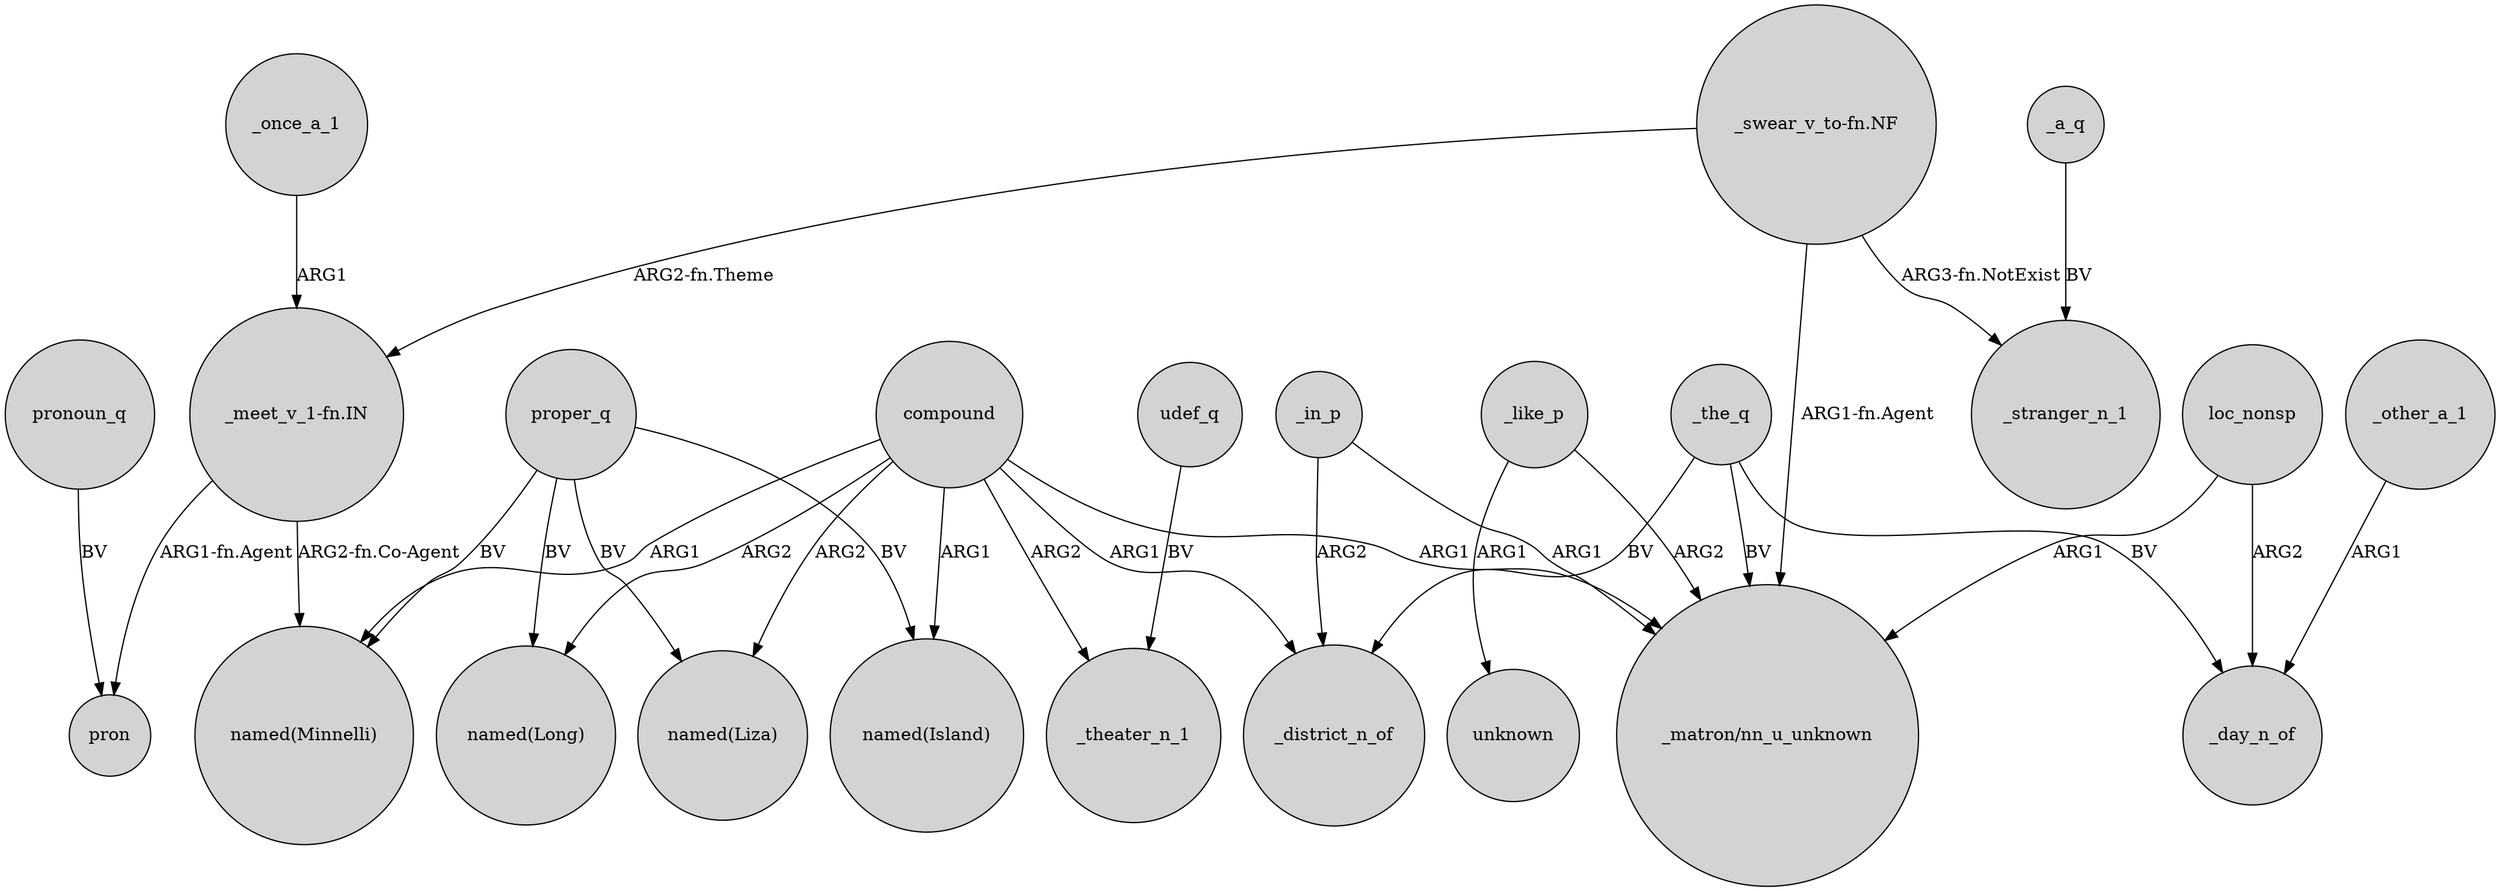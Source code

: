 digraph {
	node [shape=circle style=filled]
	compound -> "named(Long)" [label=ARG2]
	compound -> "named(Liza)" [label=ARG2]
	_once_a_1 -> "_meet_v_1-fn.IN" [label=ARG1]
	udef_q -> _theater_n_1 [label=BV]
	_like_p -> "_matron/nn_u_unknown" [label=ARG2]
	_a_q -> _stranger_n_1 [label=BV]
	_the_q -> _district_n_of [label=BV]
	_in_p -> "_matron/nn_u_unknown" [label=ARG1]
	proper_q -> "named(Minnelli)" [label=BV]
	_other_a_1 -> _day_n_of [label=ARG1]
	compound -> "named(Island)" [label=ARG1]
	compound -> "named(Minnelli)" [label=ARG1]
	_the_q -> _day_n_of [label=BV]
	pronoun_q -> pron [label=BV]
	_in_p -> _district_n_of [label=ARG2]
	"_swear_v_to-fn.NF" -> "_meet_v_1-fn.IN" [label="ARG2-fn.Theme"]
	"_swear_v_to-fn.NF" -> "_matron/nn_u_unknown" [label="ARG1-fn.Agent"]
	"_meet_v_1-fn.IN" -> "named(Minnelli)" [label="ARG2-fn.Co-Agent"]
	proper_q -> "named(Island)" [label=BV]
	compound -> _theater_n_1 [label=ARG2]
	compound -> "_matron/nn_u_unknown" [label=ARG1]
	_like_p -> unknown [label=ARG1]
	proper_q -> "named(Liza)" [label=BV]
	loc_nonsp -> _day_n_of [label=ARG2]
	"_meet_v_1-fn.IN" -> pron [label="ARG1-fn.Agent"]
	compound -> _district_n_of [label=ARG1]
	_the_q -> "_matron/nn_u_unknown" [label=BV]
	loc_nonsp -> "_matron/nn_u_unknown" [label=ARG1]
	"_swear_v_to-fn.NF" -> _stranger_n_1 [label="ARG3-fn.NotExist"]
	proper_q -> "named(Long)" [label=BV]
}
